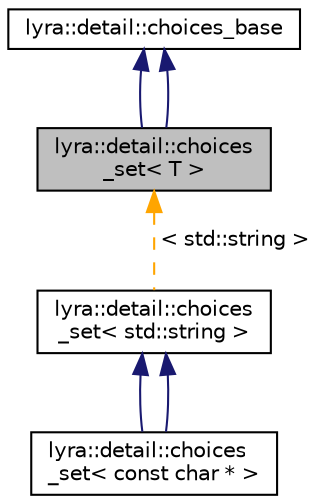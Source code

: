 digraph "lyra::detail::choices_set&lt; T &gt;"
{
 // INTERACTIVE_SVG=YES
 // LATEX_PDF_SIZE
  edge [fontname="Helvetica",fontsize="10",labelfontname="Helvetica",labelfontsize="10"];
  node [fontname="Helvetica",fontsize="10",shape=record];
  Node1 [label="lyra::detail::choices\l_set\< T \>",height=0.2,width=0.4,color="black", fillcolor="grey75", style="filled", fontcolor="black",tooltip=" "];
  Node2 -> Node1 [dir="back",color="midnightblue",fontsize="10",style="solid",fontname="Helvetica"];
  Node2 [label="lyra::detail::choices_base",height=0.2,width=0.4,color="black", fillcolor="white", style="filled",URL="$structlyra_1_1detail_1_1choices__base.html",tooltip=" "];
  Node2 -> Node1 [dir="back",color="midnightblue",fontsize="10",style="solid",fontname="Helvetica"];
  Node1 -> Node3 [dir="back",color="orange",fontsize="10",style="dashed",label=" \< std::string \>" ,fontname="Helvetica"];
  Node3 [label="lyra::detail::choices\l_set\< std::string \>",height=0.2,width=0.4,color="black", fillcolor="white", style="filled",URL="$structlyra_1_1detail_1_1choices__set.html",tooltip=" "];
  Node3 -> Node4 [dir="back",color="midnightblue",fontsize="10",style="solid",fontname="Helvetica"];
  Node4 [label="lyra::detail::choices\l_set\< const char * \>",height=0.2,width=0.4,color="black", fillcolor="white", style="filled",URL="$structlyra_1_1detail_1_1choices__set_3_01const_01char_01_5_01_4.html",tooltip=" "];
  Node3 -> Node4 [dir="back",color="midnightblue",fontsize="10",style="solid",fontname="Helvetica"];
}
